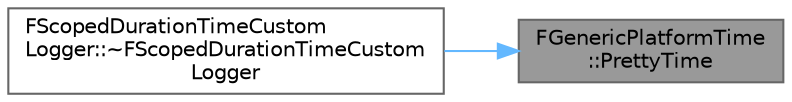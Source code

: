digraph "FGenericPlatformTime::PrettyTime"
{
 // INTERACTIVE_SVG=YES
 // LATEX_PDF_SIZE
  bgcolor="transparent";
  edge [fontname=Helvetica,fontsize=10,labelfontname=Helvetica,labelfontsize=10];
  node [fontname=Helvetica,fontsize=10,shape=box,height=0.2,width=0.4];
  rankdir="RL";
  Node1 [id="Node000001",label="FGenericPlatformTime\l::PrettyTime",height=0.2,width=0.4,color="gray40", fillcolor="grey60", style="filled", fontcolor="black",tooltip="Returns a pretty-string for a time given in seconds."];
  Node1 -> Node2 [id="edge1_Node000001_Node000002",dir="back",color="steelblue1",style="solid",tooltip=" "];
  Node2 [id="Node000002",label="FScopedDurationTimeCustom\lLogger::~FScopedDurationTimeCustom\lLogger",height=0.2,width=0.4,color="grey40", fillcolor="white", style="filled",URL="$da/dc0/classFScopedDurationTimeCustomLogger.html#a7d6848d3414f64d86ab4d09109615639",tooltip=" "];
}
